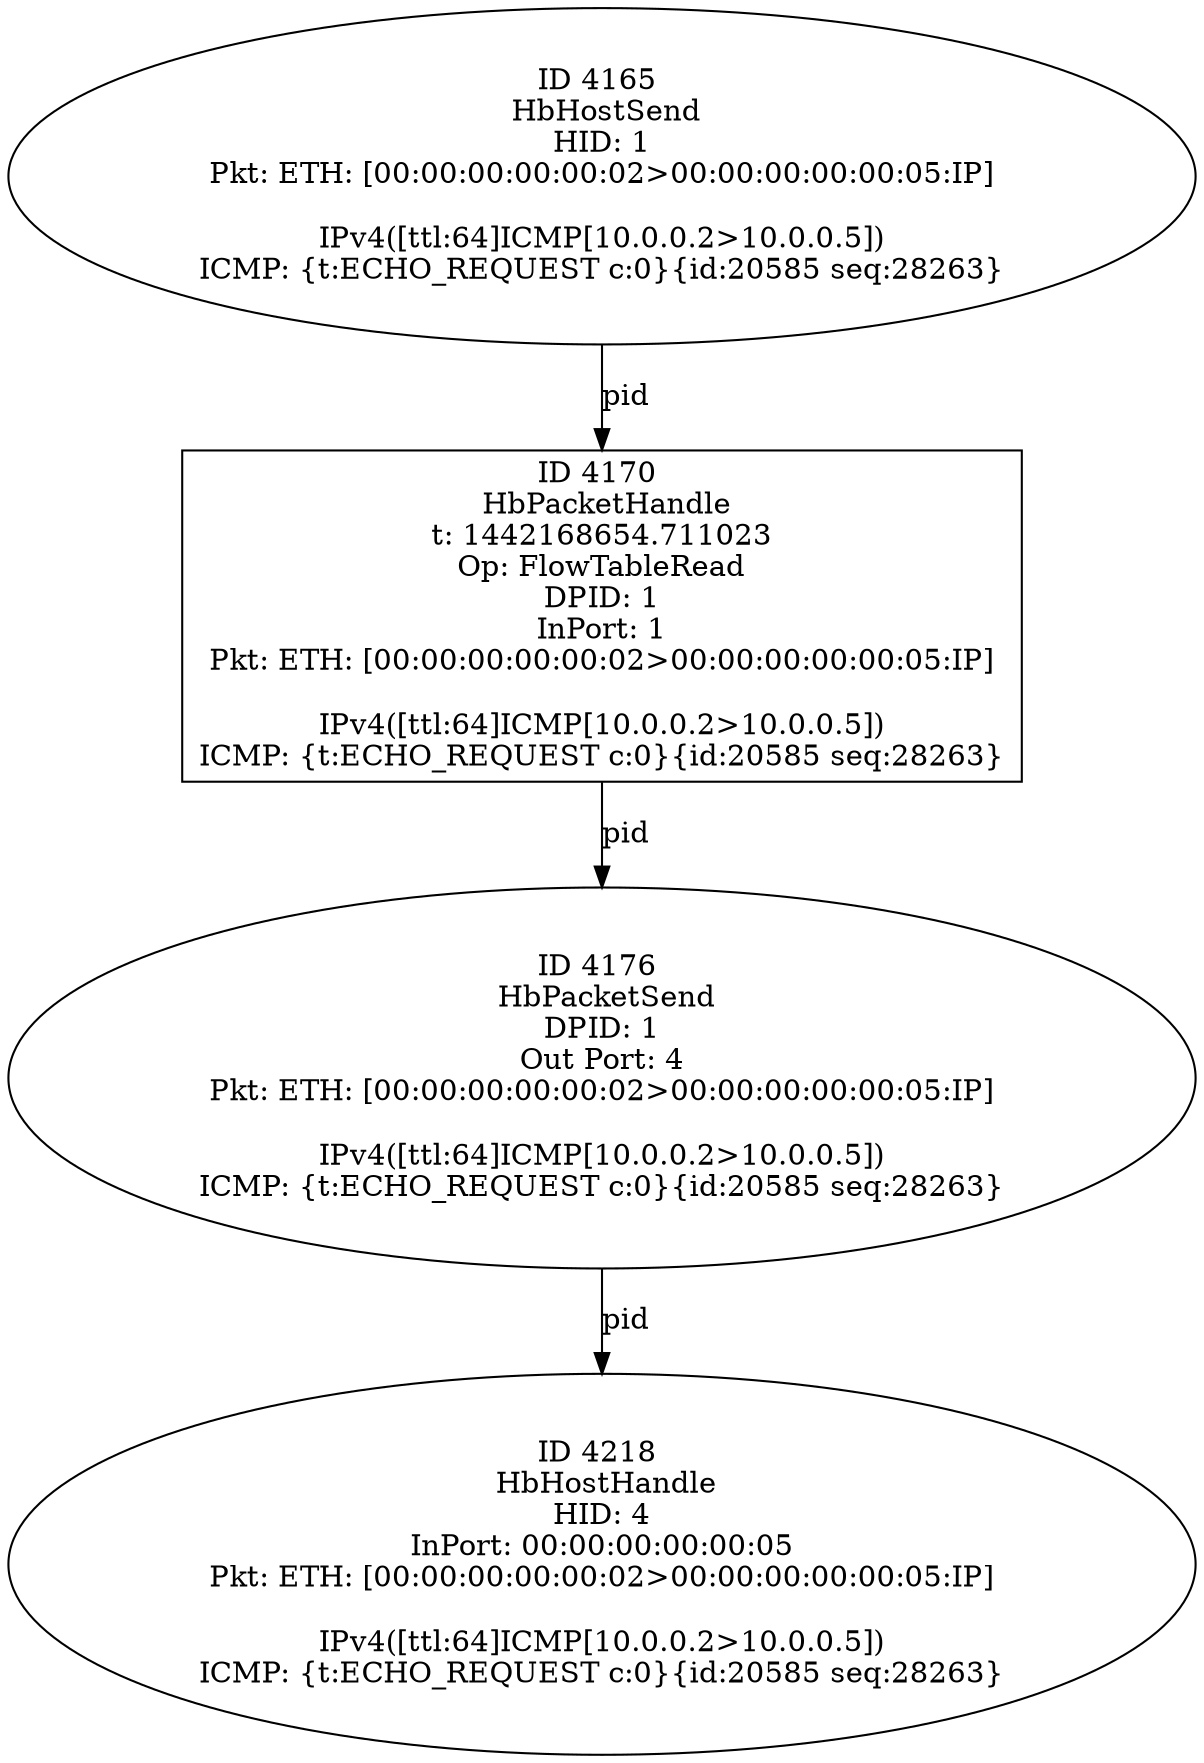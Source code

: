 strict digraph G {
4165 [shape=oval, event=<hb_events.HbHostSend object at 0x10b0ed290>, label="ID 4165 
 HbHostSend
HID: 1
Pkt: ETH: [00:00:00:00:00:02>00:00:00:00:00:05:IP]

IPv4([ttl:64]ICMP[10.0.0.2>10.0.0.5])
ICMP: {t:ECHO_REQUEST c:0}{id:20585 seq:28263}"];
4170 [shape=box, event=<hb_events.HbPacketHandle object at 0x10b0f4ad0>, label="ID 4170 
 HbPacketHandle
t: 1442168654.711023
Op: FlowTableRead
DPID: 1
InPort: 1
Pkt: ETH: [00:00:00:00:00:02>00:00:00:00:00:05:IP]

IPv4([ttl:64]ICMP[10.0.0.2>10.0.0.5])
ICMP: {t:ECHO_REQUEST c:0}{id:20585 seq:28263}"];
4176 [shape=oval, event=<hb_events.HbPacketSend object at 0x10b0f4d50>, label="ID 4176 
 HbPacketSend
DPID: 1
Out Port: 4
Pkt: ETH: [00:00:00:00:00:02>00:00:00:00:00:05:IP]

IPv4([ttl:64]ICMP[10.0.0.2>10.0.0.5])
ICMP: {t:ECHO_REQUEST c:0}{id:20585 seq:28263}"];
4218 [shape=oval, event=<hb_events.HbHostHandle object at 0x10b11a790>, label="ID 4218 
 HbHostHandle
HID: 4
InPort: 00:00:00:00:00:05
Pkt: ETH: [00:00:00:00:00:02>00:00:00:00:00:05:IP]

IPv4([ttl:64]ICMP[10.0.0.2>10.0.0.5])
ICMP: {t:ECHO_REQUEST c:0}{id:20585 seq:28263}"];
4165 -> 4170  [rel=pid, label=pid];
4170 -> 4176  [rel=pid, label=pid];
4176 -> 4218  [rel=pid, label=pid];
}
